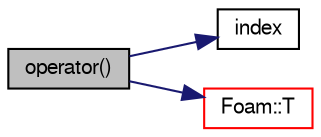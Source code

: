 digraph "operator()"
{
  bgcolor="transparent";
  edge [fontname="FreeSans",fontsize="10",labelfontname="FreeSans",labelfontsize="10"];
  node [fontname="FreeSans",fontsize="10",shape=record];
  rankdir="LR";
  Node610 [label="operator()",height=0.2,width=0.4,color="black", fillcolor="grey75", style="filled", fontcolor="black"];
  Node610 -> Node611 [color="midnightblue",fontsize="10",style="solid",fontname="FreeSans"];
  Node611 [label="index",height=0.2,width=0.4,color="black",URL="$a21674.html#a5b45e560ea9669af82205fb6711d24b7",tooltip="Return index into m. "];
  Node610 -> Node612 [color="midnightblue",fontsize="10",style="solid",fontname="FreeSans"];
  Node612 [label="Foam::T",height=0.2,width=0.4,color="red",URL="$a21124.html#ae57fda0abb14bb0944947c463c6e09d4"];
}
